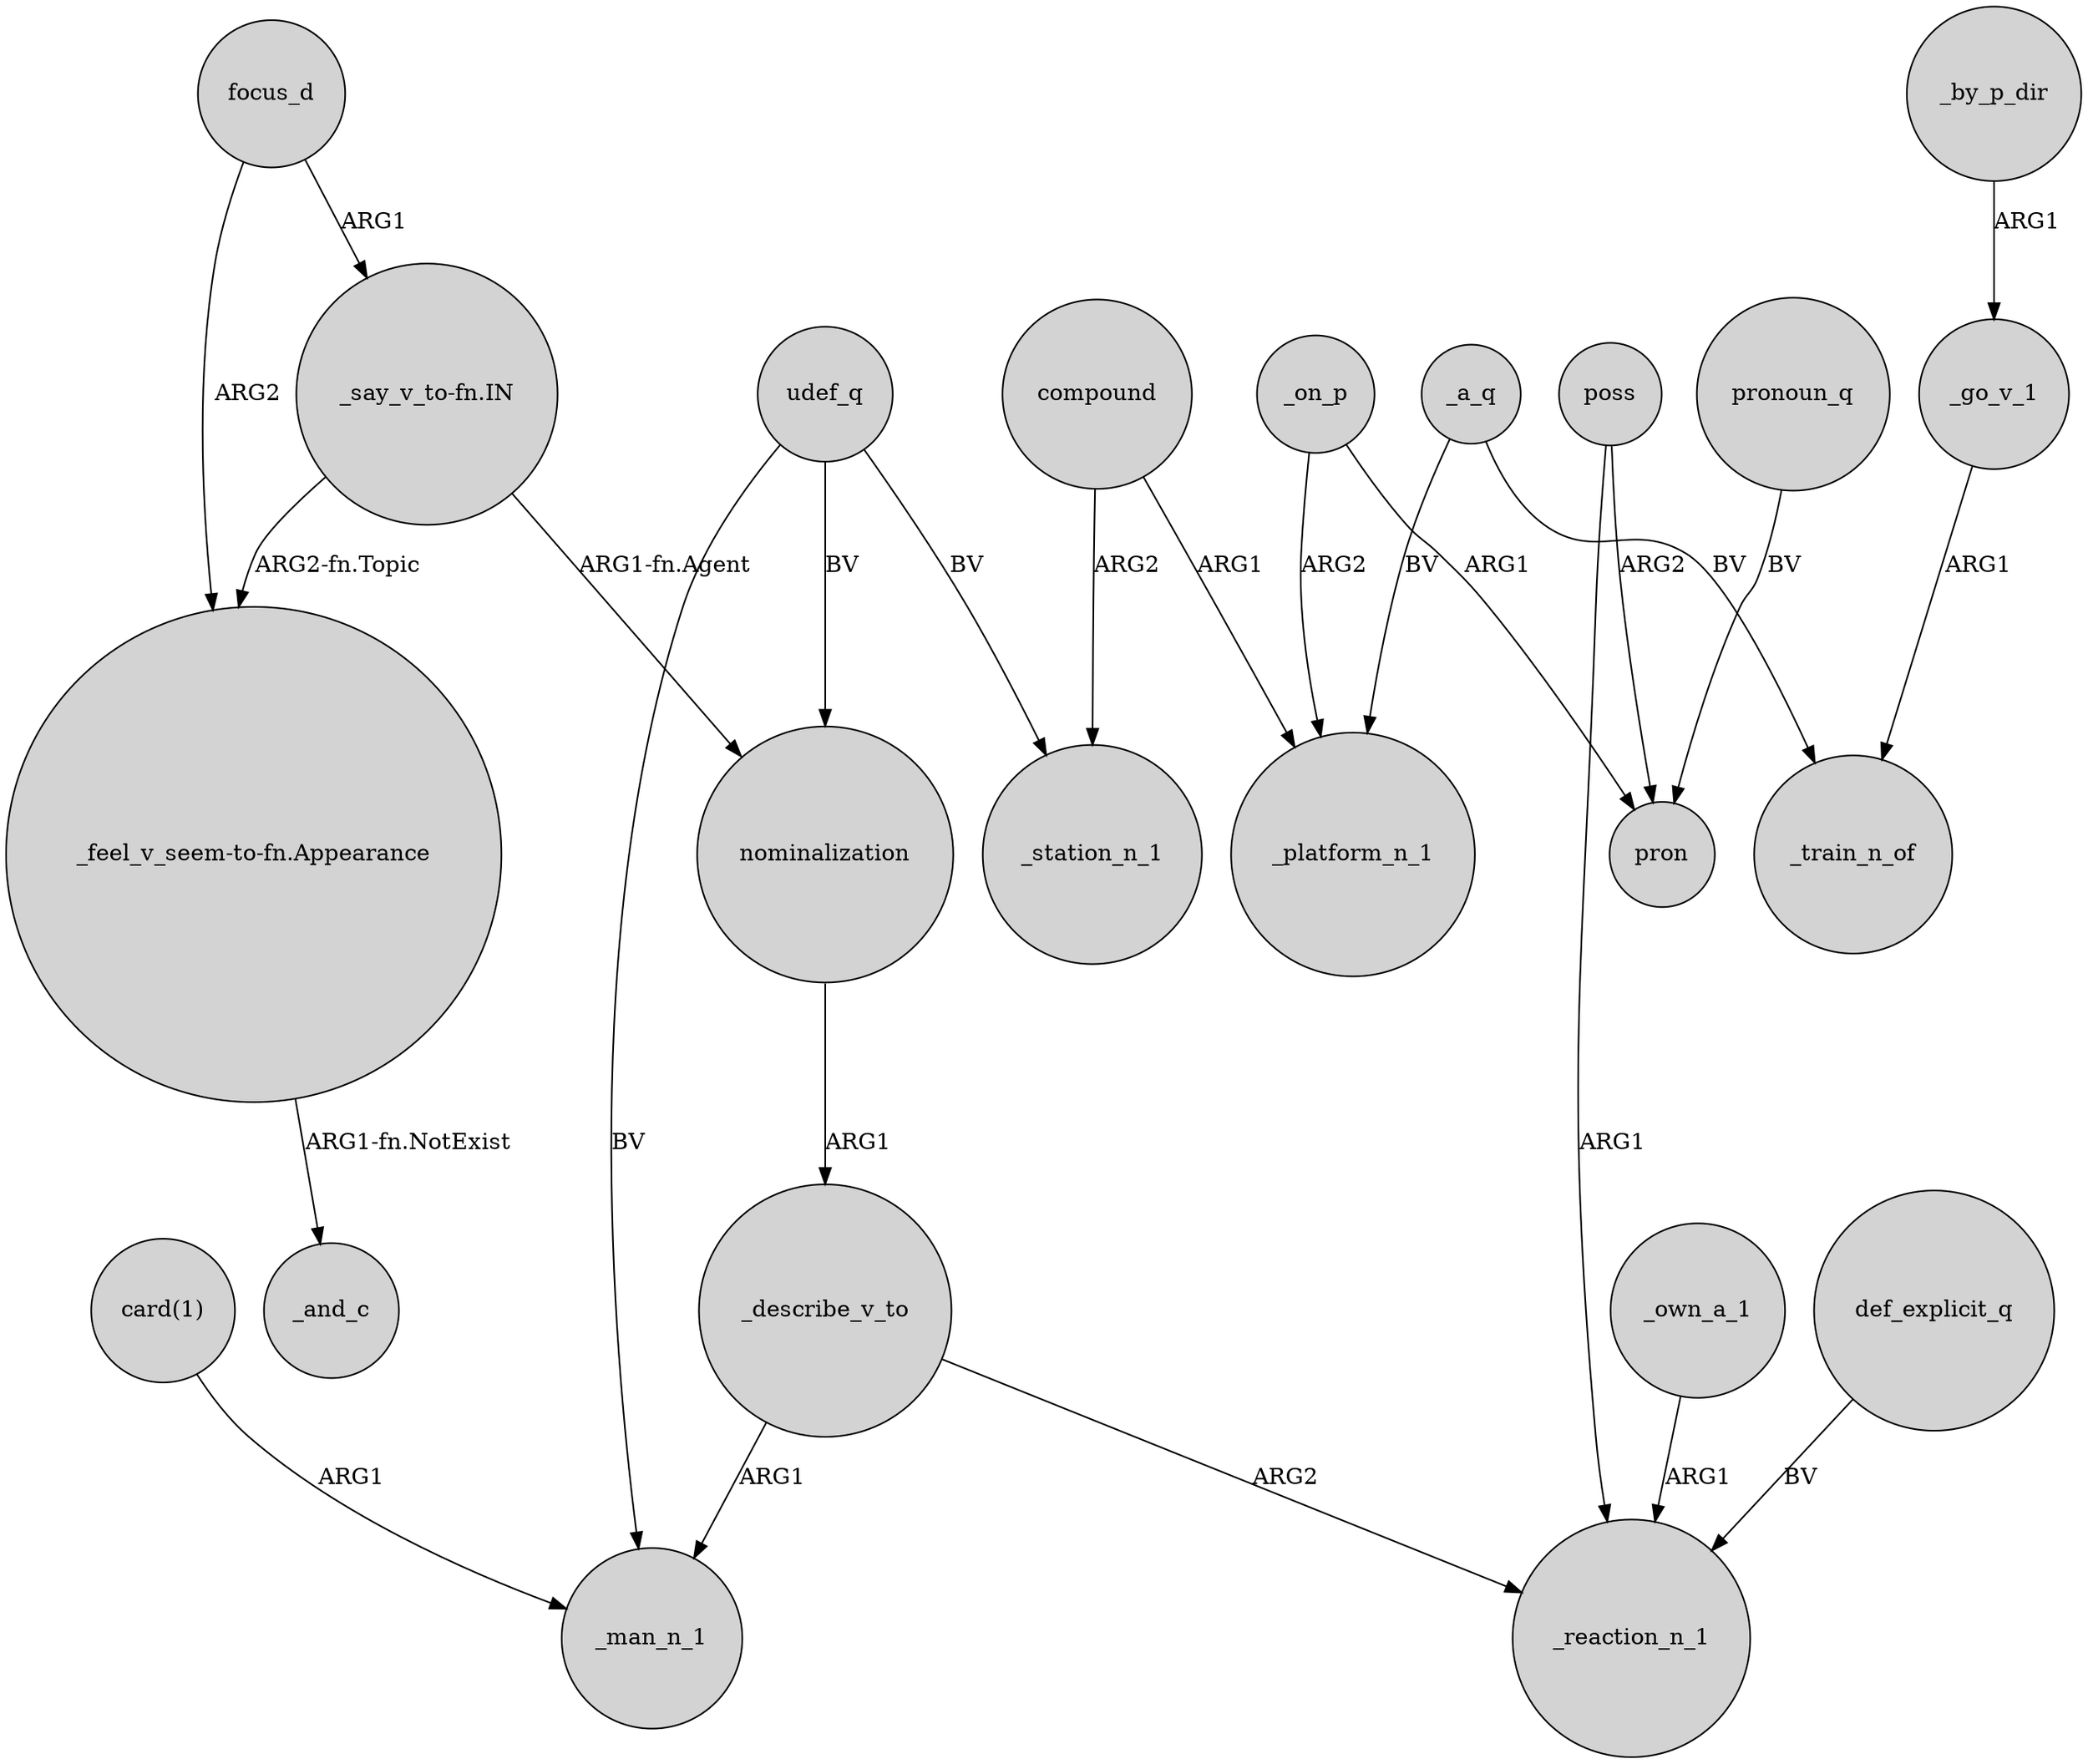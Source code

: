 digraph {
	node [shape=circle style=filled]
	_describe_v_to -> _man_n_1 [label=ARG1]
	"_say_v_to-fn.IN" -> nominalization [label="ARG1-fn.Agent"]
	"_feel_v_seem-to-fn.Appearance" -> _and_c [label="ARG1-fn.NotExist"]
	poss -> pron [label=ARG2]
	_own_a_1 -> _reaction_n_1 [label=ARG1]
	def_explicit_q -> _reaction_n_1 [label=BV]
	_on_p -> _platform_n_1 [label=ARG2]
	_by_p_dir -> _go_v_1 [label=ARG1]
	"card(1)" -> _man_n_1 [label=ARG1]
	pronoun_q -> pron [label=BV]
	compound -> _platform_n_1 [label=ARG1]
	_a_q -> _platform_n_1 [label=BV]
	focus_d -> "_feel_v_seem-to-fn.Appearance" [label=ARG2]
	compound -> _station_n_1 [label=ARG2]
	udef_q -> nominalization [label=BV]
	"_say_v_to-fn.IN" -> "_feel_v_seem-to-fn.Appearance" [label="ARG2-fn.Topic"]
	udef_q -> _station_n_1 [label=BV]
	udef_q -> _man_n_1 [label=BV]
	nominalization -> _describe_v_to [label=ARG1]
	poss -> _reaction_n_1 [label=ARG1]
	_describe_v_to -> _reaction_n_1 [label=ARG2]
	_a_q -> _train_n_of [label=BV]
	_on_p -> pron [label=ARG1]
	_go_v_1 -> _train_n_of [label=ARG1]
	focus_d -> "_say_v_to-fn.IN" [label=ARG1]
}
